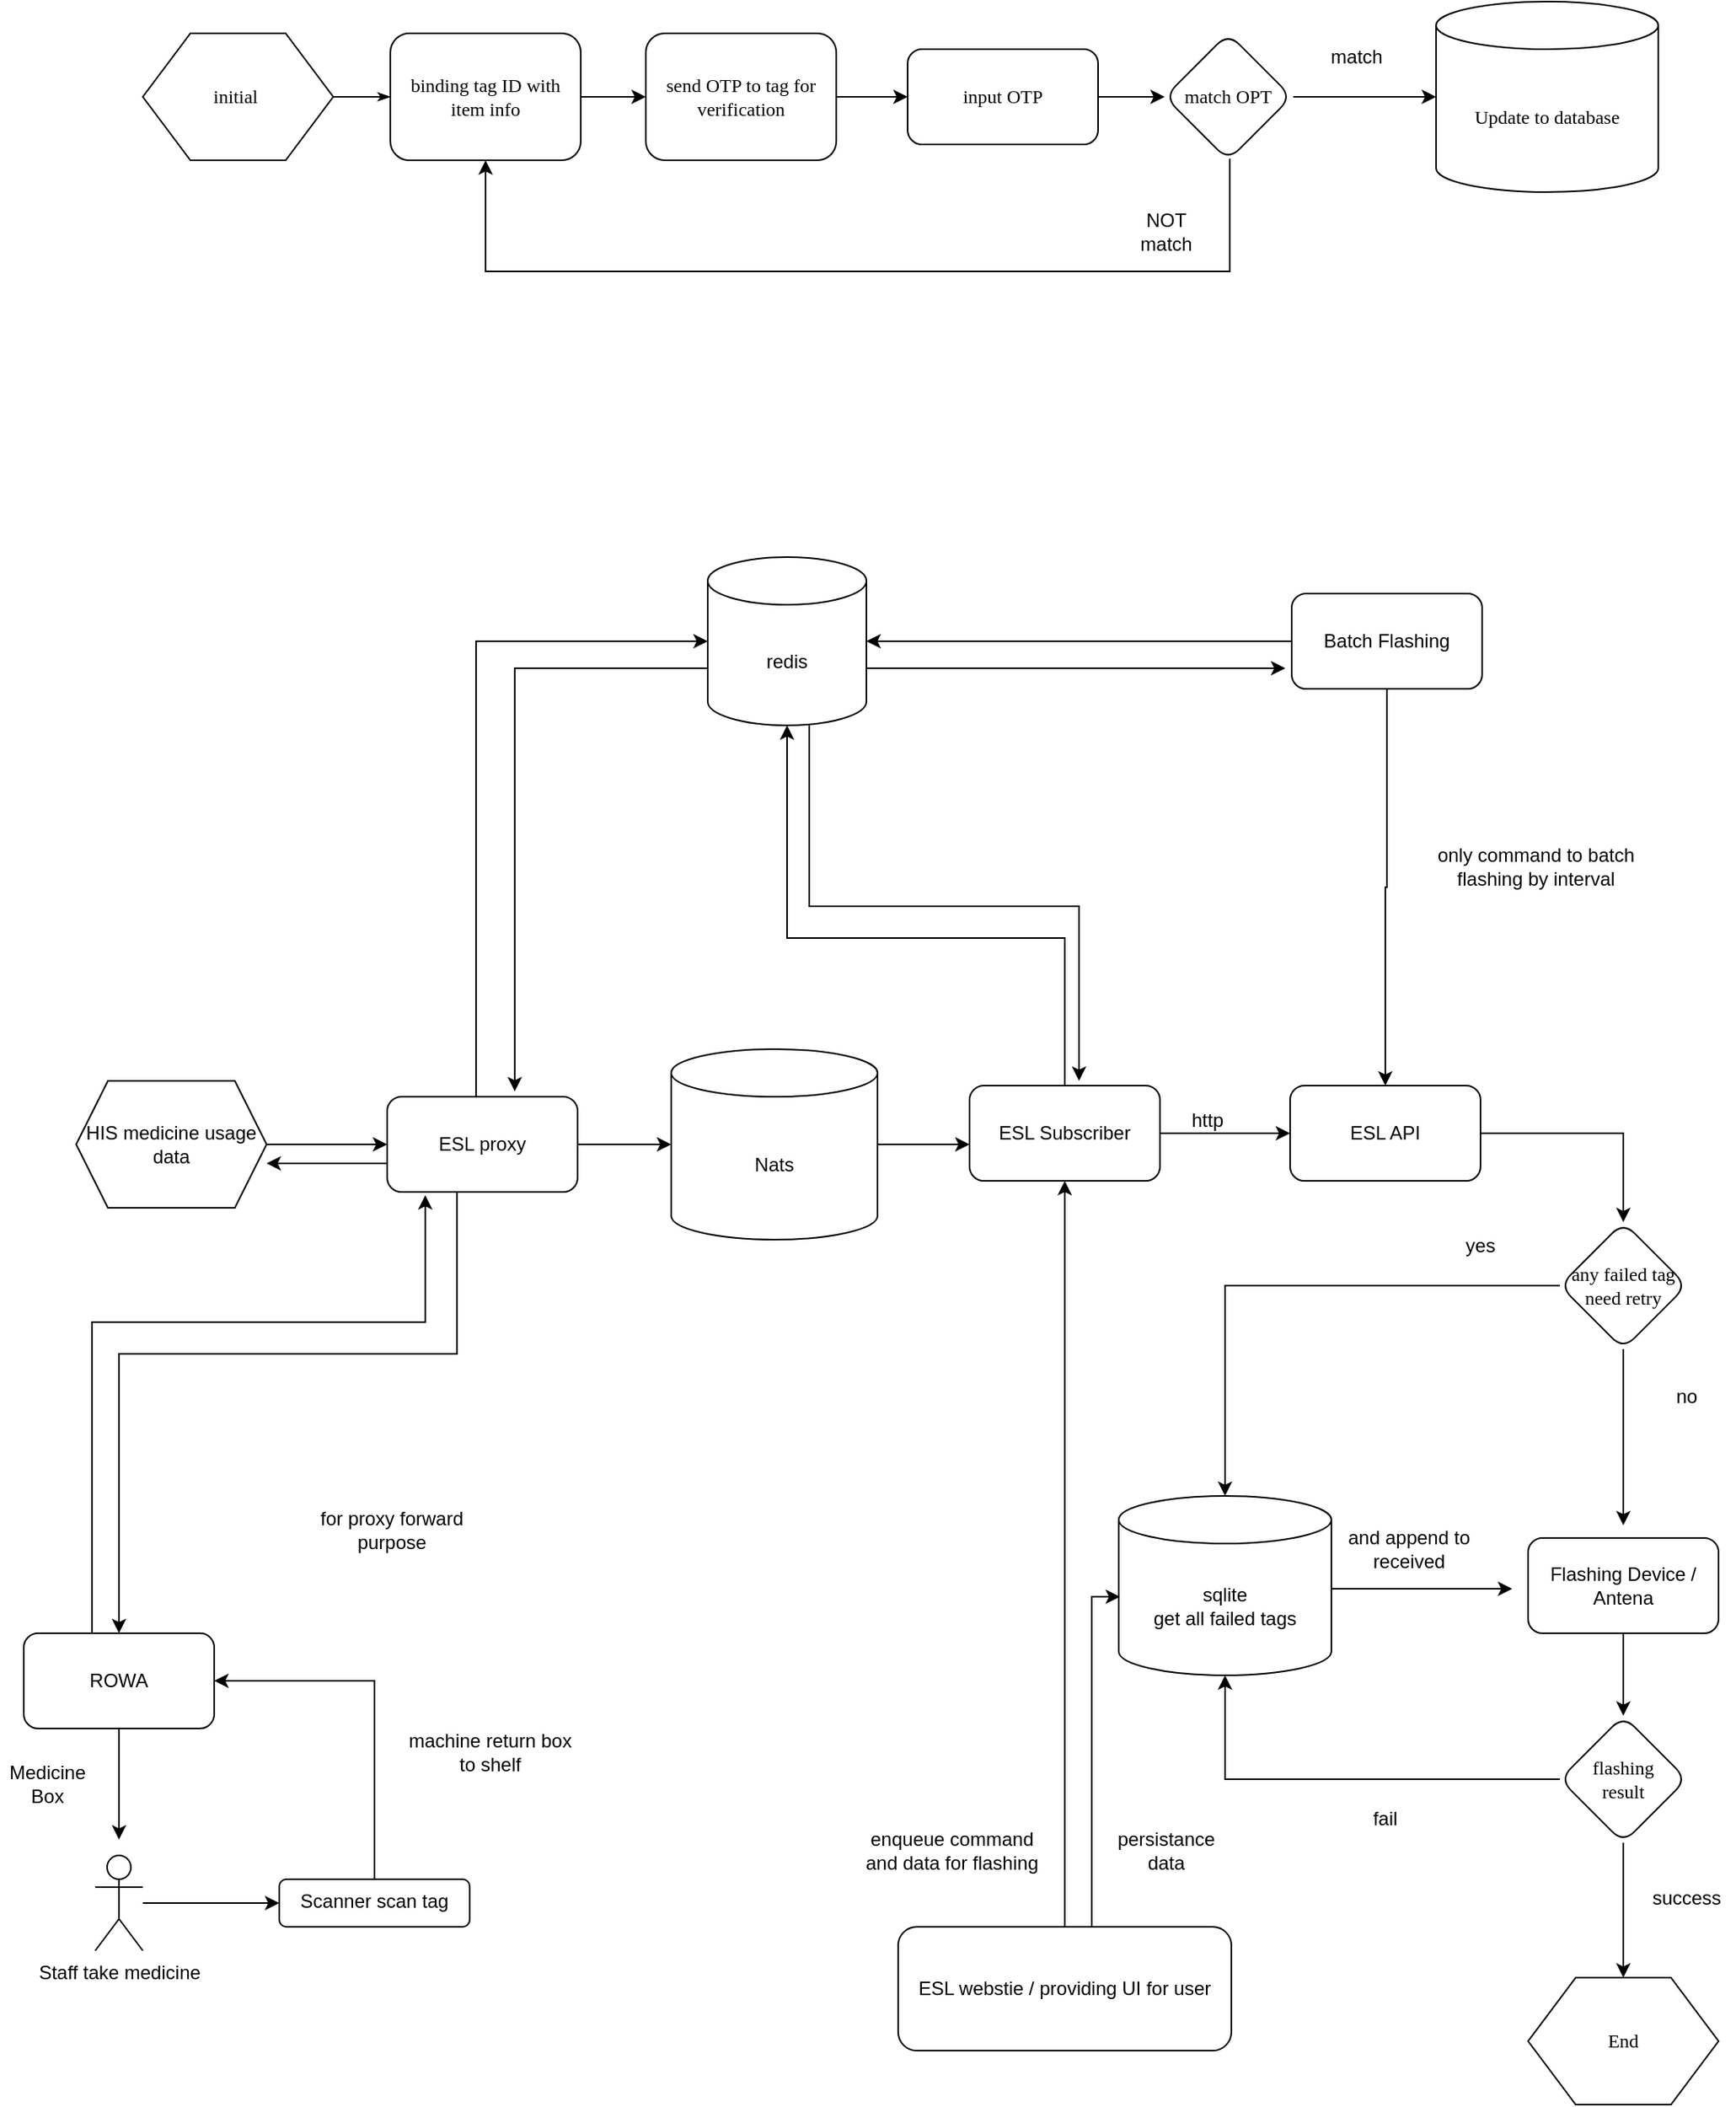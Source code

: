 <mxfile version="20.8.5" type="github">
  <diagram name="Page-1" id="8ce9d11a-91a2-4d17-14d8-a56ed91bf033">
    <mxGraphModel dx="1193" dy="697" grid="1" gridSize="10" guides="1" tooltips="1" connect="1" arrows="1" fold="1" page="1" pageScale="2" pageWidth="1100" pageHeight="850" background="none" math="0" shadow="0">
      <root>
        <mxCell id="0" />
        <mxCell id="1" parent="0" />
        <mxCell id="17ea667e15c223fc-28" style="edgeStyle=orthogonalEdgeStyle;rounded=1;html=1;labelBackgroundColor=none;startArrow=none;startFill=0;startSize=5;endArrow=classicThin;endFill=1;endSize=5;jettySize=auto;orthogonalLoop=1;strokeWidth=1;fontFamily=Verdana;fontSize=8" parent="1" source="17ea667e15c223fc-1" target="17ea667e15c223fc-2" edge="1">
          <mxGeometry relative="1" as="geometry" />
        </mxCell>
        <mxCell id="17ea667e15c223fc-1" value="initial&amp;nbsp;" style="shape=hexagon;perimeter=hexagonPerimeter;whiteSpace=wrap;html=1;rounded=0;shadow=0;labelBackgroundColor=none;strokeWidth=1;fontFamily=Verdana;fontSize=12;align=center;" parent="1" vertex="1">
          <mxGeometry x="590" y="100" width="120" height="80" as="geometry" />
        </mxCell>
        <mxCell id="yy2sZE4itZw_RQWSuxx_-3" value="" style="edgeStyle=orthogonalEdgeStyle;rounded=0;orthogonalLoop=1;jettySize=auto;html=1;" parent="1" source="17ea667e15c223fc-2" target="yy2sZE4itZw_RQWSuxx_-2" edge="1">
          <mxGeometry relative="1" as="geometry" />
        </mxCell>
        <mxCell id="17ea667e15c223fc-2" value="binding tag ID with item info&lt;br&gt;" style="rounded=1;whiteSpace=wrap;html=1;shadow=0;labelBackgroundColor=none;strokeWidth=1;fontFamily=Verdana;fontSize=12;align=center;" parent="1" vertex="1">
          <mxGeometry x="746" y="100" width="120" height="80" as="geometry" />
        </mxCell>
        <mxCell id="17ea667e15c223fc-26" value="End" style="shape=hexagon;perimeter=hexagonPerimeter;whiteSpace=wrap;html=1;rounded=0;shadow=0;labelBackgroundColor=none;strokeWidth=1;fontFamily=Verdana;fontSize=12;align=center;" parent="1" vertex="1">
          <mxGeometry x="1463" y="1325" width="120" height="80" as="geometry" />
        </mxCell>
        <mxCell id="yy2sZE4itZw_RQWSuxx_-5" value="" style="edgeStyle=orthogonalEdgeStyle;rounded=0;orthogonalLoop=1;jettySize=auto;html=1;" parent="1" source="yy2sZE4itZw_RQWSuxx_-2" target="yy2sZE4itZw_RQWSuxx_-4" edge="1">
          <mxGeometry relative="1" as="geometry" />
        </mxCell>
        <mxCell id="yy2sZE4itZw_RQWSuxx_-2" value="send OTP to tag for verification" style="rounded=1;whiteSpace=wrap;html=1;shadow=0;labelBackgroundColor=none;strokeWidth=1;fontFamily=Verdana;fontSize=12;align=center;" parent="1" vertex="1">
          <mxGeometry x="907" y="100" width="120" height="80" as="geometry" />
        </mxCell>
        <mxCell id="yy2sZE4itZw_RQWSuxx_-7" value="" style="edgeStyle=orthogonalEdgeStyle;rounded=0;orthogonalLoop=1;jettySize=auto;html=1;" parent="1" source="yy2sZE4itZw_RQWSuxx_-4" target="yy2sZE4itZw_RQWSuxx_-6" edge="1">
          <mxGeometry relative="1" as="geometry" />
        </mxCell>
        <mxCell id="yy2sZE4itZw_RQWSuxx_-4" value="input OTP" style="whiteSpace=wrap;html=1;fontFamily=Verdana;rounded=1;shadow=0;labelBackgroundColor=none;strokeWidth=1;" parent="1" vertex="1">
          <mxGeometry x="1072" y="110" width="120" height="60" as="geometry" />
        </mxCell>
        <mxCell id="yy2sZE4itZw_RQWSuxx_-8" style="edgeStyle=orthogonalEdgeStyle;rounded=0;orthogonalLoop=1;jettySize=auto;html=1;entryX=0.5;entryY=1;entryDx=0;entryDy=0;" parent="1" source="yy2sZE4itZw_RQWSuxx_-6" target="17ea667e15c223fc-2" edge="1">
          <mxGeometry relative="1" as="geometry">
            <Array as="points">
              <mxPoint x="1275" y="250" />
              <mxPoint x="806" y="250" />
            </Array>
          </mxGeometry>
        </mxCell>
        <mxCell id="yy2sZE4itZw_RQWSuxx_-12" value="" style="edgeStyle=orthogonalEdgeStyle;rounded=0;orthogonalLoop=1;jettySize=auto;html=1;" parent="1" edge="1">
          <mxGeometry relative="1" as="geometry">
            <mxPoint x="1315" y="140" as="sourcePoint" />
            <mxPoint x="1405" y="140" as="targetPoint" />
          </mxGeometry>
        </mxCell>
        <mxCell id="yy2sZE4itZw_RQWSuxx_-6" value="match OPT" style="rhombus;whiteSpace=wrap;html=1;fontFamily=Verdana;rounded=1;shadow=0;labelBackgroundColor=none;strokeWidth=1;" parent="1" vertex="1">
          <mxGeometry x="1234" y="100" width="80" height="80" as="geometry" />
        </mxCell>
        <mxCell id="yy2sZE4itZw_RQWSuxx_-9" value="NOT match&lt;br&gt;" style="text;html=1;strokeColor=none;fillColor=none;align=center;verticalAlign=middle;whiteSpace=wrap;rounded=0;" parent="1" vertex="1">
          <mxGeometry x="1205" y="210" width="60" height="30" as="geometry" />
        </mxCell>
        <mxCell id="yy2sZE4itZw_RQWSuxx_-13" value="match" style="text;html=1;strokeColor=none;fillColor=none;align=center;verticalAlign=middle;whiteSpace=wrap;rounded=0;" parent="1" vertex="1">
          <mxGeometry x="1325" y="100" width="60" height="30" as="geometry" />
        </mxCell>
        <mxCell id="yy2sZE4itZw_RQWSuxx_-18" value="" style="edgeStyle=orthogonalEdgeStyle;rounded=0;orthogonalLoop=1;jettySize=auto;html=1;" parent="1" source="yy2sZE4itZw_RQWSuxx_-16" target="yy2sZE4itZw_RQWSuxx_-17" edge="1">
          <mxGeometry relative="1" as="geometry" />
        </mxCell>
        <mxCell id="yy2sZE4itZw_RQWSuxx_-16" value="HIS medicine usage data" style="shape=hexagon;perimeter=hexagonPerimeter2;whiteSpace=wrap;html=1;fixedSize=1;" parent="1" vertex="1">
          <mxGeometry x="548" y="760" width="120" height="80" as="geometry" />
        </mxCell>
        <mxCell id="yy2sZE4itZw_RQWSuxx_-23" value="" style="edgeStyle=orthogonalEdgeStyle;rounded=0;orthogonalLoop=1;jettySize=auto;html=1;" parent="1" source="yy2sZE4itZw_RQWSuxx_-17" target="yy2sZE4itZw_RQWSuxx_-22" edge="1">
          <mxGeometry relative="1" as="geometry">
            <Array as="points">
              <mxPoint x="788" y="932" />
              <mxPoint x="575" y="932" />
            </Array>
          </mxGeometry>
        </mxCell>
        <mxCell id="hlQuVm98A-8ef_0kIV-_-12" style="edgeStyle=orthogonalEdgeStyle;rounded=0;orthogonalLoop=1;jettySize=auto;html=1;entryX=0;entryY=0.5;entryDx=0;entryDy=0;entryPerimeter=0;" parent="1" source="yy2sZE4itZw_RQWSuxx_-17" target="hlQuVm98A-8ef_0kIV-_-11" edge="1">
          <mxGeometry relative="1" as="geometry" />
        </mxCell>
        <mxCell id="Hav-0OUn_8LlEr3j1nNp-2" style="edgeStyle=orthogonalEdgeStyle;rounded=0;orthogonalLoop=1;jettySize=auto;html=1;entryX=0;entryY=0.5;entryDx=0;entryDy=0;entryPerimeter=0;" edge="1" parent="1" source="yy2sZE4itZw_RQWSuxx_-17" target="Hav-0OUn_8LlEr3j1nNp-1">
          <mxGeometry relative="1" as="geometry">
            <Array as="points">
              <mxPoint x="800" y="483" />
            </Array>
          </mxGeometry>
        </mxCell>
        <mxCell id="Hav-0OUn_8LlEr3j1nNp-6" style="edgeStyle=orthogonalEdgeStyle;rounded=0;orthogonalLoop=1;jettySize=auto;html=1;entryX=1;entryY=0.65;entryDx=0;entryDy=0;entryPerimeter=0;" edge="1" parent="1" source="yy2sZE4itZw_RQWSuxx_-17" target="yy2sZE4itZw_RQWSuxx_-16">
          <mxGeometry relative="1" as="geometry">
            <Array as="points">
              <mxPoint x="728" y="812" />
              <mxPoint x="728" y="812" />
            </Array>
          </mxGeometry>
        </mxCell>
        <mxCell id="yy2sZE4itZw_RQWSuxx_-17" value="ESL proxy" style="rounded=1;whiteSpace=wrap;html=1;" parent="1" vertex="1">
          <mxGeometry x="744" y="770" width="120" height="60" as="geometry" />
        </mxCell>
        <mxCell id="yy2sZE4itZw_RQWSuxx_-25" value="" style="edgeStyle=orthogonalEdgeStyle;rounded=0;orthogonalLoop=1;jettySize=auto;html=1;" parent="1" source="yy2sZE4itZw_RQWSuxx_-20" target="yy2sZE4itZw_RQWSuxx_-24" edge="1">
          <mxGeometry relative="1" as="geometry" />
        </mxCell>
        <mxCell id="Hav-0OUn_8LlEr3j1nNp-26" style="edgeStyle=orthogonalEdgeStyle;rounded=0;orthogonalLoop=1;jettySize=auto;html=1;entryX=0.5;entryY=1;entryDx=0;entryDy=0;entryPerimeter=0;" edge="1" parent="1" source="yy2sZE4itZw_RQWSuxx_-20" target="Hav-0OUn_8LlEr3j1nNp-1">
          <mxGeometry relative="1" as="geometry">
            <Array as="points">
              <mxPoint x="1171" y="670" />
              <mxPoint x="996" y="670" />
            </Array>
          </mxGeometry>
        </mxCell>
        <mxCell id="yy2sZE4itZw_RQWSuxx_-20" value="ESL Subscriber" style="whiteSpace=wrap;html=1;rounded=1;" parent="1" vertex="1">
          <mxGeometry x="1111" y="763" width="120" height="60" as="geometry" />
        </mxCell>
        <mxCell id="hlQuVm98A-8ef_0kIV-_-5" style="edgeStyle=orthogonalEdgeStyle;rounded=0;orthogonalLoop=1;jettySize=auto;html=1;" parent="1" source="yy2sZE4itZw_RQWSuxx_-22" edge="1">
          <mxGeometry relative="1" as="geometry">
            <mxPoint x="575" y="1238" as="targetPoint" />
          </mxGeometry>
        </mxCell>
        <mxCell id="Hav-0OUn_8LlEr3j1nNp-5" style="edgeStyle=orthogonalEdgeStyle;rounded=0;orthogonalLoop=1;jettySize=auto;html=1;" edge="1" parent="1" source="yy2sZE4itZw_RQWSuxx_-22">
          <mxGeometry relative="1" as="geometry">
            <mxPoint x="768" y="832" as="targetPoint" />
            <Array as="points">
              <mxPoint x="558" y="912" />
              <mxPoint x="768" y="912" />
            </Array>
          </mxGeometry>
        </mxCell>
        <mxCell id="yy2sZE4itZw_RQWSuxx_-22" value="ROWA" style="whiteSpace=wrap;html=1;rounded=1;" parent="1" vertex="1">
          <mxGeometry x="515" y="1108" width="120" height="60" as="geometry" />
        </mxCell>
        <mxCell id="hlQuVm98A-8ef_0kIV-_-19" style="edgeStyle=orthogonalEdgeStyle;rounded=0;orthogonalLoop=1;jettySize=auto;html=1;entryX=0.5;entryY=0;entryDx=0;entryDy=0;" parent="1" source="yy2sZE4itZw_RQWSuxx_-24" target="hlQuVm98A-8ef_0kIV-_-21" edge="1">
          <mxGeometry relative="1" as="geometry">
            <mxPoint x="1483" y="793" as="targetPoint" />
          </mxGeometry>
        </mxCell>
        <mxCell id="yy2sZE4itZw_RQWSuxx_-24" value="ESL API" style="whiteSpace=wrap;html=1;rounded=1;" parent="1" vertex="1">
          <mxGeometry x="1313" y="763" width="120" height="60" as="geometry" />
        </mxCell>
        <mxCell id="yy2sZE4itZw_RQWSuxx_-26" value="http" style="text;html=1;strokeColor=none;fillColor=none;align=center;verticalAlign=middle;whiteSpace=wrap;rounded=0;" parent="1" vertex="1">
          <mxGeometry x="1231" y="770" width="60" height="30" as="geometry" />
        </mxCell>
        <mxCell id="yy2sZE4itZw_RQWSuxx_-27" value="&lt;span style=&quot;font-family: Verdana;&quot;&gt;Update to database&lt;/span&gt;" style="shape=cylinder3;whiteSpace=wrap;html=1;boundedLbl=1;backgroundOutline=1;size=15;" parent="1" vertex="1">
          <mxGeometry x="1405" y="80" width="140" height="120" as="geometry" />
        </mxCell>
        <mxCell id="hlQuVm98A-8ef_0kIV-_-9" value="" style="edgeStyle=orthogonalEdgeStyle;rounded=0;orthogonalLoop=1;jettySize=auto;html=1;" parent="1" source="hlQuVm98A-8ef_0kIV-_-1" target="hlQuVm98A-8ef_0kIV-_-8" edge="1">
          <mxGeometry relative="1" as="geometry" />
        </mxCell>
        <mxCell id="hlQuVm98A-8ef_0kIV-_-1" value="Staff take medicine&lt;br&gt;" style="shape=umlActor;verticalLabelPosition=bottom;verticalAlign=top;html=1;outlineConnect=0;" parent="1" vertex="1">
          <mxGeometry x="560" y="1248" width="30" height="60" as="geometry" />
        </mxCell>
        <mxCell id="hlQuVm98A-8ef_0kIV-_-6" value="machine return&amp;nbsp;box to shelf" style="text;html=1;strokeColor=none;fillColor=none;align=center;verticalAlign=middle;whiteSpace=wrap;rounded=0;" parent="1" vertex="1">
          <mxGeometry x="754" y="1168" width="110" height="30" as="geometry" />
        </mxCell>
        <mxCell id="hlQuVm98A-8ef_0kIV-_-7" value="Medicine Box" style="text;html=1;strokeColor=none;fillColor=none;align=center;verticalAlign=middle;whiteSpace=wrap;rounded=0;" parent="1" vertex="1">
          <mxGeometry x="500" y="1188" width="60" height="30" as="geometry" />
        </mxCell>
        <mxCell id="hlQuVm98A-8ef_0kIV-_-10" style="edgeStyle=orthogonalEdgeStyle;rounded=0;orthogonalLoop=1;jettySize=auto;html=1;entryX=1;entryY=0.5;entryDx=0;entryDy=0;" parent="1" source="hlQuVm98A-8ef_0kIV-_-8" target="yy2sZE4itZw_RQWSuxx_-22" edge="1">
          <mxGeometry relative="1" as="geometry">
            <Array as="points">
              <mxPoint x="736" y="1138" />
            </Array>
          </mxGeometry>
        </mxCell>
        <mxCell id="hlQuVm98A-8ef_0kIV-_-8" value="Scanner scan tag" style="rounded=1;whiteSpace=wrap;html=1;verticalAlign=top;" parent="1" vertex="1">
          <mxGeometry x="676" y="1263" width="120" height="30" as="geometry" />
        </mxCell>
        <mxCell id="hlQuVm98A-8ef_0kIV-_-13" style="edgeStyle=orthogonalEdgeStyle;rounded=0;orthogonalLoop=1;jettySize=auto;html=1;entryX=0;entryY=0.617;entryDx=0;entryDy=0;entryPerimeter=0;" parent="1" source="hlQuVm98A-8ef_0kIV-_-11" target="yy2sZE4itZw_RQWSuxx_-20" edge="1">
          <mxGeometry relative="1" as="geometry">
            <Array as="points">
              <mxPoint x="1108" y="800" />
            </Array>
          </mxGeometry>
        </mxCell>
        <mxCell id="hlQuVm98A-8ef_0kIV-_-11" value="Nats" style="shape=cylinder3;whiteSpace=wrap;html=1;boundedLbl=1;backgroundOutline=1;size=15;" parent="1" vertex="1">
          <mxGeometry x="923" y="740" width="130" height="120" as="geometry" />
        </mxCell>
        <mxCell id="hlQuVm98A-8ef_0kIV-_-25" style="edgeStyle=orthogonalEdgeStyle;rounded=0;orthogonalLoop=1;jettySize=auto;html=1;" parent="1" source="hlQuVm98A-8ef_0kIV-_-14" edge="1">
          <mxGeometry relative="1" as="geometry">
            <mxPoint x="1453" y="1080" as="targetPoint" />
            <Array as="points">
              <mxPoint x="1433" y="1080" />
              <mxPoint x="1433" y="1080" />
            </Array>
          </mxGeometry>
        </mxCell>
        <mxCell id="hlQuVm98A-8ef_0kIV-_-14" value="sqlite&lt;br&gt;get all failed tags" style="shape=cylinder3;whiteSpace=wrap;html=1;boundedLbl=1;backgroundOutline=1;size=15;" parent="1" vertex="1">
          <mxGeometry x="1205" y="1021.5" width="134" height="113" as="geometry" />
        </mxCell>
        <mxCell id="hlQuVm98A-8ef_0kIV-_-22" style="edgeStyle=orthogonalEdgeStyle;rounded=0;orthogonalLoop=1;jettySize=auto;html=1;entryX=0.5;entryY=0;entryDx=0;entryDy=0;entryPerimeter=0;exitX=0;exitY=0.5;exitDx=0;exitDy=0;" parent="1" source="hlQuVm98A-8ef_0kIV-_-21" target="hlQuVm98A-8ef_0kIV-_-14" edge="1">
          <mxGeometry relative="1" as="geometry">
            <mxPoint x="1463" y="889" as="sourcePoint" />
          </mxGeometry>
        </mxCell>
        <mxCell id="hlQuVm98A-8ef_0kIV-_-26" style="edgeStyle=orthogonalEdgeStyle;rounded=0;orthogonalLoop=1;jettySize=auto;html=1;exitX=0.5;exitY=1;exitDx=0;exitDy=0;" parent="1" source="hlQuVm98A-8ef_0kIV-_-21" edge="1">
          <mxGeometry relative="1" as="geometry">
            <mxPoint x="1523" y="1040" as="targetPoint" />
          </mxGeometry>
        </mxCell>
        <mxCell id="hlQuVm98A-8ef_0kIV-_-21" value="any failed tag need retry" style="rhombus;whiteSpace=wrap;html=1;fontFamily=Verdana;rounded=1;shadow=0;labelBackgroundColor=none;strokeWidth=1;" parent="1" vertex="1">
          <mxGeometry x="1483" y="849" width="80" height="80" as="geometry" />
        </mxCell>
        <mxCell id="hlQuVm98A-8ef_0kIV-_-23" value="yes" style="text;html=1;strokeColor=none;fillColor=none;align=center;verticalAlign=middle;whiteSpace=wrap;rounded=0;" parent="1" vertex="1">
          <mxGeometry x="1403" y="849" width="60" height="30" as="geometry" />
        </mxCell>
        <mxCell id="hlQuVm98A-8ef_0kIV-_-27" value="no" style="text;html=1;strokeColor=none;fillColor=none;align=center;verticalAlign=middle;whiteSpace=wrap;rounded=0;" parent="1" vertex="1">
          <mxGeometry x="1533" y="944" width="60" height="30" as="geometry" />
        </mxCell>
        <mxCell id="hlQuVm98A-8ef_0kIV-_-30" style="edgeStyle=orthogonalEdgeStyle;rounded=0;orthogonalLoop=1;jettySize=auto;html=1;entryX=0.5;entryY=0;entryDx=0;entryDy=0;" parent="1" source="hlQuVm98A-8ef_0kIV-_-28" target="hlQuVm98A-8ef_0kIV-_-29" edge="1">
          <mxGeometry relative="1" as="geometry" />
        </mxCell>
        <mxCell id="hlQuVm98A-8ef_0kIV-_-28" value="Flashing Device / Antena" style="whiteSpace=wrap;html=1;rounded=1;" parent="1" vertex="1">
          <mxGeometry x="1463" y="1048" width="120" height="60" as="geometry" />
        </mxCell>
        <mxCell id="hlQuVm98A-8ef_0kIV-_-31" style="edgeStyle=orthogonalEdgeStyle;rounded=0;orthogonalLoop=1;jettySize=auto;html=1;entryX=0.5;entryY=0;entryDx=0;entryDy=0;" parent="1" source="hlQuVm98A-8ef_0kIV-_-29" target="17ea667e15c223fc-26" edge="1">
          <mxGeometry relative="1" as="geometry" />
        </mxCell>
        <mxCell id="hlQuVm98A-8ef_0kIV-_-32" style="edgeStyle=orthogonalEdgeStyle;rounded=0;orthogonalLoop=1;jettySize=auto;html=1;entryX=0.5;entryY=1;entryDx=0;entryDy=0;entryPerimeter=0;" parent="1" source="hlQuVm98A-8ef_0kIV-_-29" target="hlQuVm98A-8ef_0kIV-_-14" edge="1">
          <mxGeometry relative="1" as="geometry">
            <mxPoint x="1403" y="1020" as="targetPoint" />
          </mxGeometry>
        </mxCell>
        <mxCell id="hlQuVm98A-8ef_0kIV-_-29" value="flashing &lt;br&gt;result" style="rhombus;whiteSpace=wrap;html=1;fontFamily=Verdana;rounded=1;shadow=0;labelBackgroundColor=none;strokeWidth=1;" parent="1" vertex="1">
          <mxGeometry x="1483" y="1160" width="80" height="80" as="geometry" />
        </mxCell>
        <mxCell id="hlQuVm98A-8ef_0kIV-_-33" value="fail" style="text;html=1;strokeColor=none;fillColor=none;align=center;verticalAlign=middle;whiteSpace=wrap;rounded=0;" parent="1" vertex="1">
          <mxGeometry x="1343" y="1210" width="60" height="30" as="geometry" />
        </mxCell>
        <mxCell id="hlQuVm98A-8ef_0kIV-_-34" value="success&lt;br&gt;" style="text;html=1;strokeColor=none;fillColor=none;align=center;verticalAlign=middle;whiteSpace=wrap;rounded=0;" parent="1" vertex="1">
          <mxGeometry x="1533" y="1260" width="60" height="30" as="geometry" />
        </mxCell>
        <mxCell id="EsJ7SlI_bXSpcJvRI99j-1" value="and append to received" style="text;html=1;strokeColor=none;fillColor=none;align=center;verticalAlign=middle;whiteSpace=wrap;rounded=0;" parent="1" vertex="1">
          <mxGeometry x="1343" y="1040" width="90" height="30" as="geometry" />
        </mxCell>
        <mxCell id="Hav-0OUn_8LlEr3j1nNp-22" style="edgeStyle=orthogonalEdgeStyle;rounded=0;orthogonalLoop=1;jettySize=auto;html=1;entryX=0.67;entryY=-0.057;entryDx=0;entryDy=0;entryPerimeter=0;" edge="1" parent="1" source="Hav-0OUn_8LlEr3j1nNp-1" target="yy2sZE4itZw_RQWSuxx_-17">
          <mxGeometry relative="1" as="geometry">
            <Array as="points">
              <mxPoint x="824" y="500" />
            </Array>
          </mxGeometry>
        </mxCell>
        <mxCell id="Hav-0OUn_8LlEr3j1nNp-24" style="edgeStyle=orthogonalEdgeStyle;rounded=0;orthogonalLoop=1;jettySize=auto;html=1;" edge="1" parent="1" source="Hav-0OUn_8LlEr3j1nNp-1">
          <mxGeometry relative="1" as="geometry">
            <mxPoint x="1310" y="500" as="targetPoint" />
            <Array as="points">
              <mxPoint x="1100" y="500" />
              <mxPoint x="1100" y="500" />
            </Array>
          </mxGeometry>
        </mxCell>
        <mxCell id="Hav-0OUn_8LlEr3j1nNp-27" style="edgeStyle=orthogonalEdgeStyle;rounded=0;orthogonalLoop=1;jettySize=auto;html=1;" edge="1" parent="1" source="Hav-0OUn_8LlEr3j1nNp-1">
          <mxGeometry relative="1" as="geometry">
            <mxPoint x="1180" y="760.0" as="targetPoint" />
            <Array as="points">
              <mxPoint x="1010" y="650" />
              <mxPoint x="1180" y="650" />
            </Array>
          </mxGeometry>
        </mxCell>
        <mxCell id="Hav-0OUn_8LlEr3j1nNp-1" value="redis&lt;br&gt;" style="shape=cylinder3;whiteSpace=wrap;html=1;boundedLbl=1;backgroundOutline=1;size=15;" vertex="1" parent="1">
          <mxGeometry x="946" y="430" width="100" height="106" as="geometry" />
        </mxCell>
        <mxCell id="Hav-0OUn_8LlEr3j1nNp-3" value="for proxy forward purpose" style="text;html=1;strokeColor=none;fillColor=none;align=center;verticalAlign=middle;whiteSpace=wrap;rounded=0;" vertex="1" parent="1">
          <mxGeometry x="699" y="1025" width="96" height="36" as="geometry" />
        </mxCell>
        <mxCell id="Hav-0OUn_8LlEr3j1nNp-8" style="edgeStyle=orthogonalEdgeStyle;rounded=0;orthogonalLoop=1;jettySize=auto;html=1;entryX=0.006;entryY=0.562;entryDx=0;entryDy=0;entryPerimeter=0;" edge="1" parent="1" source="Hav-0OUn_8LlEr3j1nNp-7" target="hlQuVm98A-8ef_0kIV-_-14">
          <mxGeometry relative="1" as="geometry">
            <Array as="points">
              <mxPoint x="1188" y="1085" />
            </Array>
          </mxGeometry>
        </mxCell>
        <mxCell id="Hav-0OUn_8LlEr3j1nNp-9" style="edgeStyle=orthogonalEdgeStyle;rounded=0;orthogonalLoop=1;jettySize=auto;html=1;entryX=0.5;entryY=1;entryDx=0;entryDy=0;" edge="1" parent="1" source="Hav-0OUn_8LlEr3j1nNp-7" target="yy2sZE4itZw_RQWSuxx_-20">
          <mxGeometry relative="1" as="geometry" />
        </mxCell>
        <mxCell id="Hav-0OUn_8LlEr3j1nNp-7" value="ESL webstie / providing UI for user" style="rounded=1;whiteSpace=wrap;html=1;" vertex="1" parent="1">
          <mxGeometry x="1066" y="1293" width="210" height="78" as="geometry" />
        </mxCell>
        <mxCell id="Hav-0OUn_8LlEr3j1nNp-10" value="persistance data" style="text;html=1;strokeColor=none;fillColor=none;align=center;verticalAlign=middle;whiteSpace=wrap;rounded=0;" vertex="1" parent="1">
          <mxGeometry x="1205" y="1230" width="60" height="30" as="geometry" />
        </mxCell>
        <mxCell id="Hav-0OUn_8LlEr3j1nNp-11" value="enqueue command and data for flashing" style="text;html=1;strokeColor=none;fillColor=none;align=center;verticalAlign=middle;whiteSpace=wrap;rounded=0;" vertex="1" parent="1">
          <mxGeometry x="1039" y="1230" width="122" height="30" as="geometry" />
        </mxCell>
        <mxCell id="Hav-0OUn_8LlEr3j1nNp-23" style="edgeStyle=orthogonalEdgeStyle;rounded=0;orthogonalLoop=1;jettySize=auto;html=1;entryX=1;entryY=0.5;entryDx=0;entryDy=0;entryPerimeter=0;" edge="1" parent="1" source="Hav-0OUn_8LlEr3j1nNp-12" target="Hav-0OUn_8LlEr3j1nNp-1">
          <mxGeometry relative="1" as="geometry" />
        </mxCell>
        <mxCell id="Hav-0OUn_8LlEr3j1nNp-25" style="edgeStyle=orthogonalEdgeStyle;rounded=0;orthogonalLoop=1;jettySize=auto;html=1;entryX=0.5;entryY=0;entryDx=0;entryDy=0;" edge="1" parent="1" source="Hav-0OUn_8LlEr3j1nNp-12" target="yy2sZE4itZw_RQWSuxx_-24">
          <mxGeometry relative="1" as="geometry" />
        </mxCell>
        <mxCell id="Hav-0OUn_8LlEr3j1nNp-12" value="Batch Flashing" style="rounded=1;whiteSpace=wrap;html=1;" vertex="1" parent="1">
          <mxGeometry x="1314" y="453" width="120" height="60" as="geometry" />
        </mxCell>
        <mxCell id="Hav-0OUn_8LlEr3j1nNp-20" value="only command to batch flashing by interval&lt;br&gt;" style="text;html=1;strokeColor=none;fillColor=none;align=center;verticalAlign=middle;whiteSpace=wrap;rounded=0;" vertex="1" parent="1">
          <mxGeometry x="1403" y="610" width="130" height="30" as="geometry" />
        </mxCell>
      </root>
    </mxGraphModel>
  </diagram>
</mxfile>
